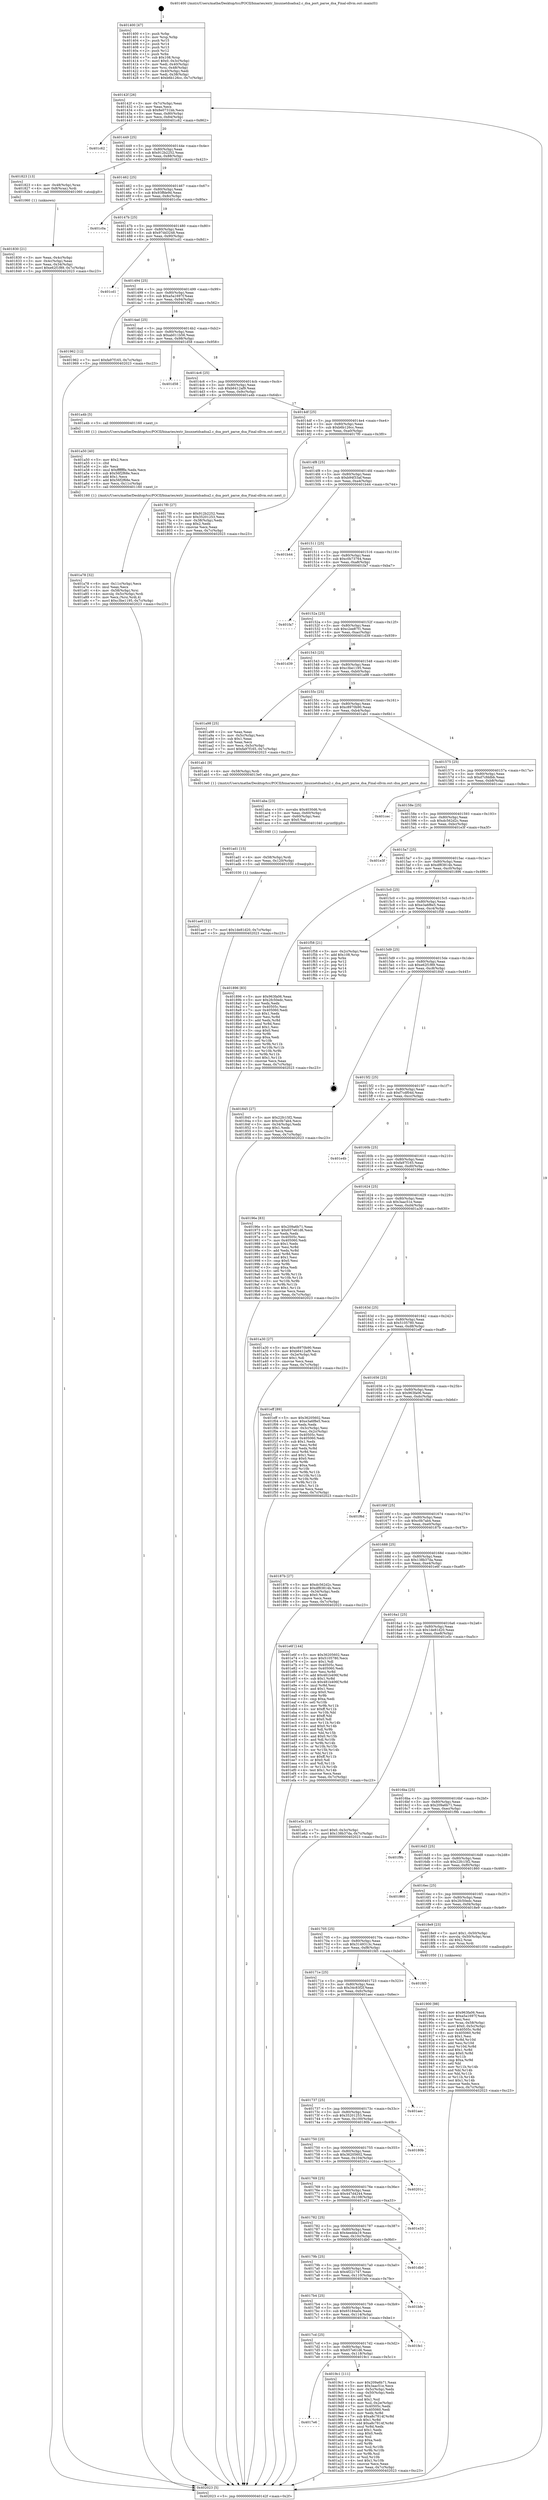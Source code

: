 digraph "0x401400" {
  label = "0x401400 (/mnt/c/Users/mathe/Desktop/tcc/POCII/binaries/extr_linuxnetdsadsa2.c_dsa_port_parse_dsa_Final-ollvm.out::main(0))"
  labelloc = "t"
  node[shape=record]

  Entry [label="",width=0.3,height=0.3,shape=circle,fillcolor=black,style=filled]
  "0x40142f" [label="{
     0x40142f [26]\l
     | [instrs]\l
     &nbsp;&nbsp;0x40142f \<+3\>: mov -0x7c(%rbp),%eax\l
     &nbsp;&nbsp;0x401432 \<+2\>: mov %eax,%ecx\l
     &nbsp;&nbsp;0x401434 \<+6\>: sub $0x8e0731bb,%ecx\l
     &nbsp;&nbsp;0x40143a \<+3\>: mov %eax,-0x80(%rbp)\l
     &nbsp;&nbsp;0x40143d \<+6\>: mov %ecx,-0x84(%rbp)\l
     &nbsp;&nbsp;0x401443 \<+6\>: je 0000000000401c62 \<main+0x862\>\l
  }"]
  "0x401c62" [label="{
     0x401c62\l
  }", style=dashed]
  "0x401449" [label="{
     0x401449 [25]\l
     | [instrs]\l
     &nbsp;&nbsp;0x401449 \<+5\>: jmp 000000000040144e \<main+0x4e\>\l
     &nbsp;&nbsp;0x40144e \<+3\>: mov -0x80(%rbp),%eax\l
     &nbsp;&nbsp;0x401451 \<+5\>: sub $0x912b2252,%eax\l
     &nbsp;&nbsp;0x401456 \<+6\>: mov %eax,-0x88(%rbp)\l
     &nbsp;&nbsp;0x40145c \<+6\>: je 0000000000401823 \<main+0x423\>\l
  }"]
  Exit [label="",width=0.3,height=0.3,shape=circle,fillcolor=black,style=filled,peripheries=2]
  "0x401823" [label="{
     0x401823 [13]\l
     | [instrs]\l
     &nbsp;&nbsp;0x401823 \<+4\>: mov -0x48(%rbp),%rax\l
     &nbsp;&nbsp;0x401827 \<+4\>: mov 0x8(%rax),%rdi\l
     &nbsp;&nbsp;0x40182b \<+5\>: call 0000000000401060 \<atoi@plt\>\l
     | [calls]\l
     &nbsp;&nbsp;0x401060 \{1\} (unknown)\l
  }"]
  "0x401462" [label="{
     0x401462 [25]\l
     | [instrs]\l
     &nbsp;&nbsp;0x401462 \<+5\>: jmp 0000000000401467 \<main+0x67\>\l
     &nbsp;&nbsp;0x401467 \<+3\>: mov -0x80(%rbp),%eax\l
     &nbsp;&nbsp;0x40146a \<+5\>: sub $0x93ffde9d,%eax\l
     &nbsp;&nbsp;0x40146f \<+6\>: mov %eax,-0x8c(%rbp)\l
     &nbsp;&nbsp;0x401475 \<+6\>: je 0000000000401c0a \<main+0x80a\>\l
  }"]
  "0x401ae0" [label="{
     0x401ae0 [12]\l
     | [instrs]\l
     &nbsp;&nbsp;0x401ae0 \<+7\>: movl $0x1de81d20,-0x7c(%rbp)\l
     &nbsp;&nbsp;0x401ae7 \<+5\>: jmp 0000000000402023 \<main+0xc23\>\l
  }"]
  "0x401c0a" [label="{
     0x401c0a\l
  }", style=dashed]
  "0x40147b" [label="{
     0x40147b [25]\l
     | [instrs]\l
     &nbsp;&nbsp;0x40147b \<+5\>: jmp 0000000000401480 \<main+0x80\>\l
     &nbsp;&nbsp;0x401480 \<+3\>: mov -0x80(%rbp),%eax\l
     &nbsp;&nbsp;0x401483 \<+5\>: sub $0x97dd3248,%eax\l
     &nbsp;&nbsp;0x401488 \<+6\>: mov %eax,-0x90(%rbp)\l
     &nbsp;&nbsp;0x40148e \<+6\>: je 0000000000401cd1 \<main+0x8d1\>\l
  }"]
  "0x401ad1" [label="{
     0x401ad1 [15]\l
     | [instrs]\l
     &nbsp;&nbsp;0x401ad1 \<+4\>: mov -0x58(%rbp),%rdi\l
     &nbsp;&nbsp;0x401ad5 \<+6\>: mov %eax,-0x120(%rbp)\l
     &nbsp;&nbsp;0x401adb \<+5\>: call 0000000000401030 \<free@plt\>\l
     | [calls]\l
     &nbsp;&nbsp;0x401030 \{1\} (unknown)\l
  }"]
  "0x401cd1" [label="{
     0x401cd1\l
  }", style=dashed]
  "0x401494" [label="{
     0x401494 [25]\l
     | [instrs]\l
     &nbsp;&nbsp;0x401494 \<+5\>: jmp 0000000000401499 \<main+0x99\>\l
     &nbsp;&nbsp;0x401499 \<+3\>: mov -0x80(%rbp),%eax\l
     &nbsp;&nbsp;0x40149c \<+5\>: sub $0xa5a1697f,%eax\l
     &nbsp;&nbsp;0x4014a1 \<+6\>: mov %eax,-0x94(%rbp)\l
     &nbsp;&nbsp;0x4014a7 \<+6\>: je 0000000000401962 \<main+0x562\>\l
  }"]
  "0x401aba" [label="{
     0x401aba [23]\l
     | [instrs]\l
     &nbsp;&nbsp;0x401aba \<+10\>: movabs $0x4030d6,%rdi\l
     &nbsp;&nbsp;0x401ac4 \<+3\>: mov %eax,-0x60(%rbp)\l
     &nbsp;&nbsp;0x401ac7 \<+3\>: mov -0x60(%rbp),%esi\l
     &nbsp;&nbsp;0x401aca \<+2\>: mov $0x0,%al\l
     &nbsp;&nbsp;0x401acc \<+5\>: call 0000000000401040 \<printf@plt\>\l
     | [calls]\l
     &nbsp;&nbsp;0x401040 \{1\} (unknown)\l
  }"]
  "0x401962" [label="{
     0x401962 [12]\l
     | [instrs]\l
     &nbsp;&nbsp;0x401962 \<+7\>: movl $0xfa97f165,-0x7c(%rbp)\l
     &nbsp;&nbsp;0x401969 \<+5\>: jmp 0000000000402023 \<main+0xc23\>\l
  }"]
  "0x4014ad" [label="{
     0x4014ad [25]\l
     | [instrs]\l
     &nbsp;&nbsp;0x4014ad \<+5\>: jmp 00000000004014b2 \<main+0xb2\>\l
     &nbsp;&nbsp;0x4014b2 \<+3\>: mov -0x80(%rbp),%eax\l
     &nbsp;&nbsp;0x4014b5 \<+5\>: sub $0xab011b56,%eax\l
     &nbsp;&nbsp;0x4014ba \<+6\>: mov %eax,-0x98(%rbp)\l
     &nbsp;&nbsp;0x4014c0 \<+6\>: je 0000000000401d58 \<main+0x958\>\l
  }"]
  "0x401a78" [label="{
     0x401a78 [32]\l
     | [instrs]\l
     &nbsp;&nbsp;0x401a78 \<+6\>: mov -0x11c(%rbp),%ecx\l
     &nbsp;&nbsp;0x401a7e \<+3\>: imul %eax,%ecx\l
     &nbsp;&nbsp;0x401a81 \<+4\>: mov -0x58(%rbp),%rsi\l
     &nbsp;&nbsp;0x401a85 \<+4\>: movslq -0x5c(%rbp),%rdi\l
     &nbsp;&nbsp;0x401a89 \<+3\>: mov %ecx,(%rsi,%rdi,4)\l
     &nbsp;&nbsp;0x401a8c \<+7\>: movl $0xc3be1195,-0x7c(%rbp)\l
     &nbsp;&nbsp;0x401a93 \<+5\>: jmp 0000000000402023 \<main+0xc23\>\l
  }"]
  "0x401d58" [label="{
     0x401d58\l
  }", style=dashed]
  "0x4014c6" [label="{
     0x4014c6 [25]\l
     | [instrs]\l
     &nbsp;&nbsp;0x4014c6 \<+5\>: jmp 00000000004014cb \<main+0xcb\>\l
     &nbsp;&nbsp;0x4014cb \<+3\>: mov -0x80(%rbp),%eax\l
     &nbsp;&nbsp;0x4014ce \<+5\>: sub $0xb6412af9,%eax\l
     &nbsp;&nbsp;0x4014d3 \<+6\>: mov %eax,-0x9c(%rbp)\l
     &nbsp;&nbsp;0x4014d9 \<+6\>: je 0000000000401a4b \<main+0x64b\>\l
  }"]
  "0x401a50" [label="{
     0x401a50 [40]\l
     | [instrs]\l
     &nbsp;&nbsp;0x401a50 \<+5\>: mov $0x2,%ecx\l
     &nbsp;&nbsp;0x401a55 \<+1\>: cltd\l
     &nbsp;&nbsp;0x401a56 \<+2\>: idiv %ecx\l
     &nbsp;&nbsp;0x401a58 \<+6\>: imul $0xfffffffe,%edx,%ecx\l
     &nbsp;&nbsp;0x401a5e \<+6\>: sub $0x56f2f68e,%ecx\l
     &nbsp;&nbsp;0x401a64 \<+3\>: add $0x1,%ecx\l
     &nbsp;&nbsp;0x401a67 \<+6\>: add $0x56f2f68e,%ecx\l
     &nbsp;&nbsp;0x401a6d \<+6\>: mov %ecx,-0x11c(%rbp)\l
     &nbsp;&nbsp;0x401a73 \<+5\>: call 0000000000401160 \<next_i\>\l
     | [calls]\l
     &nbsp;&nbsp;0x401160 \{1\} (/mnt/c/Users/mathe/Desktop/tcc/POCII/binaries/extr_linuxnetdsadsa2.c_dsa_port_parse_dsa_Final-ollvm.out::next_i)\l
  }"]
  "0x401a4b" [label="{
     0x401a4b [5]\l
     | [instrs]\l
     &nbsp;&nbsp;0x401a4b \<+5\>: call 0000000000401160 \<next_i\>\l
     | [calls]\l
     &nbsp;&nbsp;0x401160 \{1\} (/mnt/c/Users/mathe/Desktop/tcc/POCII/binaries/extr_linuxnetdsadsa2.c_dsa_port_parse_dsa_Final-ollvm.out::next_i)\l
  }"]
  "0x4014df" [label="{
     0x4014df [25]\l
     | [instrs]\l
     &nbsp;&nbsp;0x4014df \<+5\>: jmp 00000000004014e4 \<main+0xe4\>\l
     &nbsp;&nbsp;0x4014e4 \<+3\>: mov -0x80(%rbp),%eax\l
     &nbsp;&nbsp;0x4014e7 \<+5\>: sub $0xb6b126cc,%eax\l
     &nbsp;&nbsp;0x4014ec \<+6\>: mov %eax,-0xa0(%rbp)\l
     &nbsp;&nbsp;0x4014f2 \<+6\>: je 00000000004017f0 \<main+0x3f0\>\l
  }"]
  "0x4017e6" [label="{
     0x4017e6\l
  }", style=dashed]
  "0x4017f0" [label="{
     0x4017f0 [27]\l
     | [instrs]\l
     &nbsp;&nbsp;0x4017f0 \<+5\>: mov $0x912b2252,%eax\l
     &nbsp;&nbsp;0x4017f5 \<+5\>: mov $0x35201253,%ecx\l
     &nbsp;&nbsp;0x4017fa \<+3\>: mov -0x38(%rbp),%edx\l
     &nbsp;&nbsp;0x4017fd \<+3\>: cmp $0x2,%edx\l
     &nbsp;&nbsp;0x401800 \<+3\>: cmovne %ecx,%eax\l
     &nbsp;&nbsp;0x401803 \<+3\>: mov %eax,-0x7c(%rbp)\l
     &nbsp;&nbsp;0x401806 \<+5\>: jmp 0000000000402023 \<main+0xc23\>\l
  }"]
  "0x4014f8" [label="{
     0x4014f8 [25]\l
     | [instrs]\l
     &nbsp;&nbsp;0x4014f8 \<+5\>: jmp 00000000004014fd \<main+0xfd\>\l
     &nbsp;&nbsp;0x4014fd \<+3\>: mov -0x80(%rbp),%eax\l
     &nbsp;&nbsp;0x401500 \<+5\>: sub $0xb94f33af,%eax\l
     &nbsp;&nbsp;0x401505 \<+6\>: mov %eax,-0xa4(%rbp)\l
     &nbsp;&nbsp;0x40150b \<+6\>: je 0000000000401b44 \<main+0x744\>\l
  }"]
  "0x402023" [label="{
     0x402023 [5]\l
     | [instrs]\l
     &nbsp;&nbsp;0x402023 \<+5\>: jmp 000000000040142f \<main+0x2f\>\l
  }"]
  "0x401400" [label="{
     0x401400 [47]\l
     | [instrs]\l
     &nbsp;&nbsp;0x401400 \<+1\>: push %rbp\l
     &nbsp;&nbsp;0x401401 \<+3\>: mov %rsp,%rbp\l
     &nbsp;&nbsp;0x401404 \<+2\>: push %r15\l
     &nbsp;&nbsp;0x401406 \<+2\>: push %r14\l
     &nbsp;&nbsp;0x401408 \<+2\>: push %r13\l
     &nbsp;&nbsp;0x40140a \<+2\>: push %r12\l
     &nbsp;&nbsp;0x40140c \<+1\>: push %rbx\l
     &nbsp;&nbsp;0x40140d \<+7\>: sub $0x108,%rsp\l
     &nbsp;&nbsp;0x401414 \<+7\>: movl $0x0,-0x3c(%rbp)\l
     &nbsp;&nbsp;0x40141b \<+3\>: mov %edi,-0x40(%rbp)\l
     &nbsp;&nbsp;0x40141e \<+4\>: mov %rsi,-0x48(%rbp)\l
     &nbsp;&nbsp;0x401422 \<+3\>: mov -0x40(%rbp),%edi\l
     &nbsp;&nbsp;0x401425 \<+3\>: mov %edi,-0x38(%rbp)\l
     &nbsp;&nbsp;0x401428 \<+7\>: movl $0xb6b126cc,-0x7c(%rbp)\l
  }"]
  "0x401830" [label="{
     0x401830 [21]\l
     | [instrs]\l
     &nbsp;&nbsp;0x401830 \<+3\>: mov %eax,-0x4c(%rbp)\l
     &nbsp;&nbsp;0x401833 \<+3\>: mov -0x4c(%rbp),%eax\l
     &nbsp;&nbsp;0x401836 \<+3\>: mov %eax,-0x34(%rbp)\l
     &nbsp;&nbsp;0x401839 \<+7\>: movl $0xe62f1f89,-0x7c(%rbp)\l
     &nbsp;&nbsp;0x401840 \<+5\>: jmp 0000000000402023 \<main+0xc23\>\l
  }"]
  "0x4019c1" [label="{
     0x4019c1 [111]\l
     | [instrs]\l
     &nbsp;&nbsp;0x4019c1 \<+5\>: mov $0x209a6b71,%eax\l
     &nbsp;&nbsp;0x4019c6 \<+5\>: mov $0x3aac51e,%ecx\l
     &nbsp;&nbsp;0x4019cb \<+3\>: mov -0x5c(%rbp),%edx\l
     &nbsp;&nbsp;0x4019ce \<+3\>: cmp -0x50(%rbp),%edx\l
     &nbsp;&nbsp;0x4019d1 \<+4\>: setl %sil\l
     &nbsp;&nbsp;0x4019d5 \<+4\>: and $0x1,%sil\l
     &nbsp;&nbsp;0x4019d9 \<+4\>: mov %sil,-0x2e(%rbp)\l
     &nbsp;&nbsp;0x4019dd \<+7\>: mov 0x40505c,%edx\l
     &nbsp;&nbsp;0x4019e4 \<+7\>: mov 0x405060,%edi\l
     &nbsp;&nbsp;0x4019eb \<+3\>: mov %edx,%r8d\l
     &nbsp;&nbsp;0x4019ee \<+7\>: sub $0xa8c7814f,%r8d\l
     &nbsp;&nbsp;0x4019f5 \<+4\>: sub $0x1,%r8d\l
     &nbsp;&nbsp;0x4019f9 \<+7\>: add $0xa8c7814f,%r8d\l
     &nbsp;&nbsp;0x401a00 \<+4\>: imul %r8d,%edx\l
     &nbsp;&nbsp;0x401a04 \<+3\>: and $0x1,%edx\l
     &nbsp;&nbsp;0x401a07 \<+3\>: cmp $0x0,%edx\l
     &nbsp;&nbsp;0x401a0a \<+4\>: sete %sil\l
     &nbsp;&nbsp;0x401a0e \<+3\>: cmp $0xa,%edi\l
     &nbsp;&nbsp;0x401a11 \<+4\>: setl %r9b\l
     &nbsp;&nbsp;0x401a15 \<+3\>: mov %sil,%r10b\l
     &nbsp;&nbsp;0x401a18 \<+3\>: and %r9b,%r10b\l
     &nbsp;&nbsp;0x401a1b \<+3\>: xor %r9b,%sil\l
     &nbsp;&nbsp;0x401a1e \<+3\>: or %sil,%r10b\l
     &nbsp;&nbsp;0x401a21 \<+4\>: test $0x1,%r10b\l
     &nbsp;&nbsp;0x401a25 \<+3\>: cmovne %ecx,%eax\l
     &nbsp;&nbsp;0x401a28 \<+3\>: mov %eax,-0x7c(%rbp)\l
     &nbsp;&nbsp;0x401a2b \<+5\>: jmp 0000000000402023 \<main+0xc23\>\l
  }"]
  "0x401b44" [label="{
     0x401b44\l
  }", style=dashed]
  "0x401511" [label="{
     0x401511 [25]\l
     | [instrs]\l
     &nbsp;&nbsp;0x401511 \<+5\>: jmp 0000000000401516 \<main+0x116\>\l
     &nbsp;&nbsp;0x401516 \<+3\>: mov -0x80(%rbp),%eax\l
     &nbsp;&nbsp;0x401519 \<+5\>: sub $0xc0b73764,%eax\l
     &nbsp;&nbsp;0x40151e \<+6\>: mov %eax,-0xa8(%rbp)\l
     &nbsp;&nbsp;0x401524 \<+6\>: je 0000000000401fa7 \<main+0xba7\>\l
  }"]
  "0x4017cd" [label="{
     0x4017cd [25]\l
     | [instrs]\l
     &nbsp;&nbsp;0x4017cd \<+5\>: jmp 00000000004017d2 \<main+0x3d2\>\l
     &nbsp;&nbsp;0x4017d2 \<+3\>: mov -0x80(%rbp),%eax\l
     &nbsp;&nbsp;0x4017d5 \<+5\>: sub $0x657e61d6,%eax\l
     &nbsp;&nbsp;0x4017da \<+6\>: mov %eax,-0x118(%rbp)\l
     &nbsp;&nbsp;0x4017e0 \<+6\>: je 00000000004019c1 \<main+0x5c1\>\l
  }"]
  "0x401fa7" [label="{
     0x401fa7\l
  }", style=dashed]
  "0x40152a" [label="{
     0x40152a [25]\l
     | [instrs]\l
     &nbsp;&nbsp;0x40152a \<+5\>: jmp 000000000040152f \<main+0x12f\>\l
     &nbsp;&nbsp;0x40152f \<+3\>: mov -0x80(%rbp),%eax\l
     &nbsp;&nbsp;0x401532 \<+5\>: sub $0xc2ee87f1,%eax\l
     &nbsp;&nbsp;0x401537 \<+6\>: mov %eax,-0xac(%rbp)\l
     &nbsp;&nbsp;0x40153d \<+6\>: je 0000000000401d39 \<main+0x939\>\l
  }"]
  "0x401fe1" [label="{
     0x401fe1\l
  }", style=dashed]
  "0x401d39" [label="{
     0x401d39\l
  }", style=dashed]
  "0x401543" [label="{
     0x401543 [25]\l
     | [instrs]\l
     &nbsp;&nbsp;0x401543 \<+5\>: jmp 0000000000401548 \<main+0x148\>\l
     &nbsp;&nbsp;0x401548 \<+3\>: mov -0x80(%rbp),%eax\l
     &nbsp;&nbsp;0x40154b \<+5\>: sub $0xc3be1195,%eax\l
     &nbsp;&nbsp;0x401550 \<+6\>: mov %eax,-0xb0(%rbp)\l
     &nbsp;&nbsp;0x401556 \<+6\>: je 0000000000401a98 \<main+0x698\>\l
  }"]
  "0x4017b4" [label="{
     0x4017b4 [25]\l
     | [instrs]\l
     &nbsp;&nbsp;0x4017b4 \<+5\>: jmp 00000000004017b9 \<main+0x3b9\>\l
     &nbsp;&nbsp;0x4017b9 \<+3\>: mov -0x80(%rbp),%eax\l
     &nbsp;&nbsp;0x4017bc \<+5\>: sub $0x65184a0e,%eax\l
     &nbsp;&nbsp;0x4017c1 \<+6\>: mov %eax,-0x114(%rbp)\l
     &nbsp;&nbsp;0x4017c7 \<+6\>: je 0000000000401fe1 \<main+0xbe1\>\l
  }"]
  "0x401a98" [label="{
     0x401a98 [25]\l
     | [instrs]\l
     &nbsp;&nbsp;0x401a98 \<+2\>: xor %eax,%eax\l
     &nbsp;&nbsp;0x401a9a \<+3\>: mov -0x5c(%rbp),%ecx\l
     &nbsp;&nbsp;0x401a9d \<+3\>: sub $0x1,%eax\l
     &nbsp;&nbsp;0x401aa0 \<+2\>: sub %eax,%ecx\l
     &nbsp;&nbsp;0x401aa2 \<+3\>: mov %ecx,-0x5c(%rbp)\l
     &nbsp;&nbsp;0x401aa5 \<+7\>: movl $0xfa97f165,-0x7c(%rbp)\l
     &nbsp;&nbsp;0x401aac \<+5\>: jmp 0000000000402023 \<main+0xc23\>\l
  }"]
  "0x40155c" [label="{
     0x40155c [25]\l
     | [instrs]\l
     &nbsp;&nbsp;0x40155c \<+5\>: jmp 0000000000401561 \<main+0x161\>\l
     &nbsp;&nbsp;0x401561 \<+3\>: mov -0x80(%rbp),%eax\l
     &nbsp;&nbsp;0x401564 \<+5\>: sub $0xc8970b90,%eax\l
     &nbsp;&nbsp;0x401569 \<+6\>: mov %eax,-0xb4(%rbp)\l
     &nbsp;&nbsp;0x40156f \<+6\>: je 0000000000401ab1 \<main+0x6b1\>\l
  }"]
  "0x401bfe" [label="{
     0x401bfe\l
  }", style=dashed]
  "0x401ab1" [label="{
     0x401ab1 [9]\l
     | [instrs]\l
     &nbsp;&nbsp;0x401ab1 \<+4\>: mov -0x58(%rbp),%rdi\l
     &nbsp;&nbsp;0x401ab5 \<+5\>: call 00000000004013e0 \<dsa_port_parse_dsa\>\l
     | [calls]\l
     &nbsp;&nbsp;0x4013e0 \{1\} (/mnt/c/Users/mathe/Desktop/tcc/POCII/binaries/extr_linuxnetdsadsa2.c_dsa_port_parse_dsa_Final-ollvm.out::dsa_port_parse_dsa)\l
  }"]
  "0x401575" [label="{
     0x401575 [25]\l
     | [instrs]\l
     &nbsp;&nbsp;0x401575 \<+5\>: jmp 000000000040157a \<main+0x17a\>\l
     &nbsp;&nbsp;0x40157a \<+3\>: mov -0x80(%rbp),%eax\l
     &nbsp;&nbsp;0x40157d \<+5\>: sub $0xd7cfddbb,%eax\l
     &nbsp;&nbsp;0x401582 \<+6\>: mov %eax,-0xb8(%rbp)\l
     &nbsp;&nbsp;0x401588 \<+6\>: je 0000000000401cec \<main+0x8ec\>\l
  }"]
  "0x40179b" [label="{
     0x40179b [25]\l
     | [instrs]\l
     &nbsp;&nbsp;0x40179b \<+5\>: jmp 00000000004017a0 \<main+0x3a0\>\l
     &nbsp;&nbsp;0x4017a0 \<+3\>: mov -0x80(%rbp),%eax\l
     &nbsp;&nbsp;0x4017a3 \<+5\>: sub $0x4f221747,%eax\l
     &nbsp;&nbsp;0x4017a8 \<+6\>: mov %eax,-0x110(%rbp)\l
     &nbsp;&nbsp;0x4017ae \<+6\>: je 0000000000401bfe \<main+0x7fe\>\l
  }"]
  "0x401cec" [label="{
     0x401cec\l
  }", style=dashed]
  "0x40158e" [label="{
     0x40158e [25]\l
     | [instrs]\l
     &nbsp;&nbsp;0x40158e \<+5\>: jmp 0000000000401593 \<main+0x193\>\l
     &nbsp;&nbsp;0x401593 \<+3\>: mov -0x80(%rbp),%eax\l
     &nbsp;&nbsp;0x401596 \<+5\>: sub $0xdc562d2c,%eax\l
     &nbsp;&nbsp;0x40159b \<+6\>: mov %eax,-0xbc(%rbp)\l
     &nbsp;&nbsp;0x4015a1 \<+6\>: je 0000000000401e3f \<main+0xa3f\>\l
  }"]
  "0x401db0" [label="{
     0x401db0\l
  }", style=dashed]
  "0x401e3f" [label="{
     0x401e3f\l
  }", style=dashed]
  "0x4015a7" [label="{
     0x4015a7 [25]\l
     | [instrs]\l
     &nbsp;&nbsp;0x4015a7 \<+5\>: jmp 00000000004015ac \<main+0x1ac\>\l
     &nbsp;&nbsp;0x4015ac \<+3\>: mov -0x80(%rbp),%eax\l
     &nbsp;&nbsp;0x4015af \<+5\>: sub $0xdf83814b,%eax\l
     &nbsp;&nbsp;0x4015b4 \<+6\>: mov %eax,-0xc0(%rbp)\l
     &nbsp;&nbsp;0x4015ba \<+6\>: je 0000000000401896 \<main+0x496\>\l
  }"]
  "0x401782" [label="{
     0x401782 [25]\l
     | [instrs]\l
     &nbsp;&nbsp;0x401782 \<+5\>: jmp 0000000000401787 \<main+0x387\>\l
     &nbsp;&nbsp;0x401787 \<+3\>: mov -0x80(%rbp),%eax\l
     &nbsp;&nbsp;0x40178a \<+5\>: sub $0x4eedda19,%eax\l
     &nbsp;&nbsp;0x40178f \<+6\>: mov %eax,-0x10c(%rbp)\l
     &nbsp;&nbsp;0x401795 \<+6\>: je 0000000000401db0 \<main+0x9b0\>\l
  }"]
  "0x401896" [label="{
     0x401896 [83]\l
     | [instrs]\l
     &nbsp;&nbsp;0x401896 \<+5\>: mov $0x963fa06,%eax\l
     &nbsp;&nbsp;0x40189b \<+5\>: mov $0x2fc50edc,%ecx\l
     &nbsp;&nbsp;0x4018a0 \<+2\>: xor %edx,%edx\l
     &nbsp;&nbsp;0x4018a2 \<+7\>: mov 0x40505c,%esi\l
     &nbsp;&nbsp;0x4018a9 \<+7\>: mov 0x405060,%edi\l
     &nbsp;&nbsp;0x4018b0 \<+3\>: sub $0x1,%edx\l
     &nbsp;&nbsp;0x4018b3 \<+3\>: mov %esi,%r8d\l
     &nbsp;&nbsp;0x4018b6 \<+3\>: add %edx,%r8d\l
     &nbsp;&nbsp;0x4018b9 \<+4\>: imul %r8d,%esi\l
     &nbsp;&nbsp;0x4018bd \<+3\>: and $0x1,%esi\l
     &nbsp;&nbsp;0x4018c0 \<+3\>: cmp $0x0,%esi\l
     &nbsp;&nbsp;0x4018c3 \<+4\>: sete %r9b\l
     &nbsp;&nbsp;0x4018c7 \<+3\>: cmp $0xa,%edi\l
     &nbsp;&nbsp;0x4018ca \<+4\>: setl %r10b\l
     &nbsp;&nbsp;0x4018ce \<+3\>: mov %r9b,%r11b\l
     &nbsp;&nbsp;0x4018d1 \<+3\>: and %r10b,%r11b\l
     &nbsp;&nbsp;0x4018d4 \<+3\>: xor %r10b,%r9b\l
     &nbsp;&nbsp;0x4018d7 \<+3\>: or %r9b,%r11b\l
     &nbsp;&nbsp;0x4018da \<+4\>: test $0x1,%r11b\l
     &nbsp;&nbsp;0x4018de \<+3\>: cmovne %ecx,%eax\l
     &nbsp;&nbsp;0x4018e1 \<+3\>: mov %eax,-0x7c(%rbp)\l
     &nbsp;&nbsp;0x4018e4 \<+5\>: jmp 0000000000402023 \<main+0xc23\>\l
  }"]
  "0x4015c0" [label="{
     0x4015c0 [25]\l
     | [instrs]\l
     &nbsp;&nbsp;0x4015c0 \<+5\>: jmp 00000000004015c5 \<main+0x1c5\>\l
     &nbsp;&nbsp;0x4015c5 \<+3\>: mov -0x80(%rbp),%eax\l
     &nbsp;&nbsp;0x4015c8 \<+5\>: sub $0xe3a6f8e5,%eax\l
     &nbsp;&nbsp;0x4015cd \<+6\>: mov %eax,-0xc4(%rbp)\l
     &nbsp;&nbsp;0x4015d3 \<+6\>: je 0000000000401f58 \<main+0xb58\>\l
  }"]
  "0x401e33" [label="{
     0x401e33\l
  }", style=dashed]
  "0x401f58" [label="{
     0x401f58 [21]\l
     | [instrs]\l
     &nbsp;&nbsp;0x401f58 \<+3\>: mov -0x2c(%rbp),%eax\l
     &nbsp;&nbsp;0x401f5b \<+7\>: add $0x108,%rsp\l
     &nbsp;&nbsp;0x401f62 \<+1\>: pop %rbx\l
     &nbsp;&nbsp;0x401f63 \<+2\>: pop %r12\l
     &nbsp;&nbsp;0x401f65 \<+2\>: pop %r13\l
     &nbsp;&nbsp;0x401f67 \<+2\>: pop %r14\l
     &nbsp;&nbsp;0x401f69 \<+2\>: pop %r15\l
     &nbsp;&nbsp;0x401f6b \<+1\>: pop %rbp\l
     &nbsp;&nbsp;0x401f6c \<+1\>: ret\l
  }"]
  "0x4015d9" [label="{
     0x4015d9 [25]\l
     | [instrs]\l
     &nbsp;&nbsp;0x4015d9 \<+5\>: jmp 00000000004015de \<main+0x1de\>\l
     &nbsp;&nbsp;0x4015de \<+3\>: mov -0x80(%rbp),%eax\l
     &nbsp;&nbsp;0x4015e1 \<+5\>: sub $0xe62f1f89,%eax\l
     &nbsp;&nbsp;0x4015e6 \<+6\>: mov %eax,-0xc8(%rbp)\l
     &nbsp;&nbsp;0x4015ec \<+6\>: je 0000000000401845 \<main+0x445\>\l
  }"]
  "0x401769" [label="{
     0x401769 [25]\l
     | [instrs]\l
     &nbsp;&nbsp;0x401769 \<+5\>: jmp 000000000040176e \<main+0x36e\>\l
     &nbsp;&nbsp;0x40176e \<+3\>: mov -0x80(%rbp),%eax\l
     &nbsp;&nbsp;0x401771 \<+5\>: sub $0x447d4244,%eax\l
     &nbsp;&nbsp;0x401776 \<+6\>: mov %eax,-0x108(%rbp)\l
     &nbsp;&nbsp;0x40177c \<+6\>: je 0000000000401e33 \<main+0xa33\>\l
  }"]
  "0x401845" [label="{
     0x401845 [27]\l
     | [instrs]\l
     &nbsp;&nbsp;0x401845 \<+5\>: mov $0x22fc15f2,%eax\l
     &nbsp;&nbsp;0x40184a \<+5\>: mov $0xc0b7ab4,%ecx\l
     &nbsp;&nbsp;0x40184f \<+3\>: mov -0x34(%rbp),%edx\l
     &nbsp;&nbsp;0x401852 \<+3\>: cmp $0x1,%edx\l
     &nbsp;&nbsp;0x401855 \<+3\>: cmovl %ecx,%eax\l
     &nbsp;&nbsp;0x401858 \<+3\>: mov %eax,-0x7c(%rbp)\l
     &nbsp;&nbsp;0x40185b \<+5\>: jmp 0000000000402023 \<main+0xc23\>\l
  }"]
  "0x4015f2" [label="{
     0x4015f2 [25]\l
     | [instrs]\l
     &nbsp;&nbsp;0x4015f2 \<+5\>: jmp 00000000004015f7 \<main+0x1f7\>\l
     &nbsp;&nbsp;0x4015f7 \<+3\>: mov -0x80(%rbp),%eax\l
     &nbsp;&nbsp;0x4015fa \<+5\>: sub $0xf7cdf04d,%eax\l
     &nbsp;&nbsp;0x4015ff \<+6\>: mov %eax,-0xcc(%rbp)\l
     &nbsp;&nbsp;0x401605 \<+6\>: je 0000000000401e4b \<main+0xa4b\>\l
  }"]
  "0x40201c" [label="{
     0x40201c\l
  }", style=dashed]
  "0x401e4b" [label="{
     0x401e4b\l
  }", style=dashed]
  "0x40160b" [label="{
     0x40160b [25]\l
     | [instrs]\l
     &nbsp;&nbsp;0x40160b \<+5\>: jmp 0000000000401610 \<main+0x210\>\l
     &nbsp;&nbsp;0x401610 \<+3\>: mov -0x80(%rbp),%eax\l
     &nbsp;&nbsp;0x401613 \<+5\>: sub $0xfa97f165,%eax\l
     &nbsp;&nbsp;0x401618 \<+6\>: mov %eax,-0xd0(%rbp)\l
     &nbsp;&nbsp;0x40161e \<+6\>: je 000000000040196e \<main+0x56e\>\l
  }"]
  "0x401750" [label="{
     0x401750 [25]\l
     | [instrs]\l
     &nbsp;&nbsp;0x401750 \<+5\>: jmp 0000000000401755 \<main+0x355\>\l
     &nbsp;&nbsp;0x401755 \<+3\>: mov -0x80(%rbp),%eax\l
     &nbsp;&nbsp;0x401758 \<+5\>: sub $0x36205602,%eax\l
     &nbsp;&nbsp;0x40175d \<+6\>: mov %eax,-0x104(%rbp)\l
     &nbsp;&nbsp;0x401763 \<+6\>: je 000000000040201c \<main+0xc1c\>\l
  }"]
  "0x40196e" [label="{
     0x40196e [83]\l
     | [instrs]\l
     &nbsp;&nbsp;0x40196e \<+5\>: mov $0x209a6b71,%eax\l
     &nbsp;&nbsp;0x401973 \<+5\>: mov $0x657e61d6,%ecx\l
     &nbsp;&nbsp;0x401978 \<+2\>: xor %edx,%edx\l
     &nbsp;&nbsp;0x40197a \<+7\>: mov 0x40505c,%esi\l
     &nbsp;&nbsp;0x401981 \<+7\>: mov 0x405060,%edi\l
     &nbsp;&nbsp;0x401988 \<+3\>: sub $0x1,%edx\l
     &nbsp;&nbsp;0x40198b \<+3\>: mov %esi,%r8d\l
     &nbsp;&nbsp;0x40198e \<+3\>: add %edx,%r8d\l
     &nbsp;&nbsp;0x401991 \<+4\>: imul %r8d,%esi\l
     &nbsp;&nbsp;0x401995 \<+3\>: and $0x1,%esi\l
     &nbsp;&nbsp;0x401998 \<+3\>: cmp $0x0,%esi\l
     &nbsp;&nbsp;0x40199b \<+4\>: sete %r9b\l
     &nbsp;&nbsp;0x40199f \<+3\>: cmp $0xa,%edi\l
     &nbsp;&nbsp;0x4019a2 \<+4\>: setl %r10b\l
     &nbsp;&nbsp;0x4019a6 \<+3\>: mov %r9b,%r11b\l
     &nbsp;&nbsp;0x4019a9 \<+3\>: and %r10b,%r11b\l
     &nbsp;&nbsp;0x4019ac \<+3\>: xor %r10b,%r9b\l
     &nbsp;&nbsp;0x4019af \<+3\>: or %r9b,%r11b\l
     &nbsp;&nbsp;0x4019b2 \<+4\>: test $0x1,%r11b\l
     &nbsp;&nbsp;0x4019b6 \<+3\>: cmovne %ecx,%eax\l
     &nbsp;&nbsp;0x4019b9 \<+3\>: mov %eax,-0x7c(%rbp)\l
     &nbsp;&nbsp;0x4019bc \<+5\>: jmp 0000000000402023 \<main+0xc23\>\l
  }"]
  "0x401624" [label="{
     0x401624 [25]\l
     | [instrs]\l
     &nbsp;&nbsp;0x401624 \<+5\>: jmp 0000000000401629 \<main+0x229\>\l
     &nbsp;&nbsp;0x401629 \<+3\>: mov -0x80(%rbp),%eax\l
     &nbsp;&nbsp;0x40162c \<+5\>: sub $0x3aac51e,%eax\l
     &nbsp;&nbsp;0x401631 \<+6\>: mov %eax,-0xd4(%rbp)\l
     &nbsp;&nbsp;0x401637 \<+6\>: je 0000000000401a30 \<main+0x630\>\l
  }"]
  "0x40180b" [label="{
     0x40180b\l
  }", style=dashed]
  "0x401a30" [label="{
     0x401a30 [27]\l
     | [instrs]\l
     &nbsp;&nbsp;0x401a30 \<+5\>: mov $0xc8970b90,%eax\l
     &nbsp;&nbsp;0x401a35 \<+5\>: mov $0xb6412af9,%ecx\l
     &nbsp;&nbsp;0x401a3a \<+3\>: mov -0x2e(%rbp),%dl\l
     &nbsp;&nbsp;0x401a3d \<+3\>: test $0x1,%dl\l
     &nbsp;&nbsp;0x401a40 \<+3\>: cmovne %ecx,%eax\l
     &nbsp;&nbsp;0x401a43 \<+3\>: mov %eax,-0x7c(%rbp)\l
     &nbsp;&nbsp;0x401a46 \<+5\>: jmp 0000000000402023 \<main+0xc23\>\l
  }"]
  "0x40163d" [label="{
     0x40163d [25]\l
     | [instrs]\l
     &nbsp;&nbsp;0x40163d \<+5\>: jmp 0000000000401642 \<main+0x242\>\l
     &nbsp;&nbsp;0x401642 \<+3\>: mov -0x80(%rbp),%eax\l
     &nbsp;&nbsp;0x401645 \<+5\>: sub $0x5105780,%eax\l
     &nbsp;&nbsp;0x40164a \<+6\>: mov %eax,-0xd8(%rbp)\l
     &nbsp;&nbsp;0x401650 \<+6\>: je 0000000000401eff \<main+0xaff\>\l
  }"]
  "0x401737" [label="{
     0x401737 [25]\l
     | [instrs]\l
     &nbsp;&nbsp;0x401737 \<+5\>: jmp 000000000040173c \<main+0x33c\>\l
     &nbsp;&nbsp;0x40173c \<+3\>: mov -0x80(%rbp),%eax\l
     &nbsp;&nbsp;0x40173f \<+5\>: sub $0x35201253,%eax\l
     &nbsp;&nbsp;0x401744 \<+6\>: mov %eax,-0x100(%rbp)\l
     &nbsp;&nbsp;0x40174a \<+6\>: je 000000000040180b \<main+0x40b\>\l
  }"]
  "0x401eff" [label="{
     0x401eff [89]\l
     | [instrs]\l
     &nbsp;&nbsp;0x401eff \<+5\>: mov $0x36205602,%eax\l
     &nbsp;&nbsp;0x401f04 \<+5\>: mov $0xe3a6f8e5,%ecx\l
     &nbsp;&nbsp;0x401f09 \<+2\>: xor %edx,%edx\l
     &nbsp;&nbsp;0x401f0b \<+3\>: mov -0x3c(%rbp),%esi\l
     &nbsp;&nbsp;0x401f0e \<+3\>: mov %esi,-0x2c(%rbp)\l
     &nbsp;&nbsp;0x401f11 \<+7\>: mov 0x40505c,%esi\l
     &nbsp;&nbsp;0x401f18 \<+7\>: mov 0x405060,%edi\l
     &nbsp;&nbsp;0x401f1f \<+3\>: sub $0x1,%edx\l
     &nbsp;&nbsp;0x401f22 \<+3\>: mov %esi,%r8d\l
     &nbsp;&nbsp;0x401f25 \<+3\>: add %edx,%r8d\l
     &nbsp;&nbsp;0x401f28 \<+4\>: imul %r8d,%esi\l
     &nbsp;&nbsp;0x401f2c \<+3\>: and $0x1,%esi\l
     &nbsp;&nbsp;0x401f2f \<+3\>: cmp $0x0,%esi\l
     &nbsp;&nbsp;0x401f32 \<+4\>: sete %r9b\l
     &nbsp;&nbsp;0x401f36 \<+3\>: cmp $0xa,%edi\l
     &nbsp;&nbsp;0x401f39 \<+4\>: setl %r10b\l
     &nbsp;&nbsp;0x401f3d \<+3\>: mov %r9b,%r11b\l
     &nbsp;&nbsp;0x401f40 \<+3\>: and %r10b,%r11b\l
     &nbsp;&nbsp;0x401f43 \<+3\>: xor %r10b,%r9b\l
     &nbsp;&nbsp;0x401f46 \<+3\>: or %r9b,%r11b\l
     &nbsp;&nbsp;0x401f49 \<+4\>: test $0x1,%r11b\l
     &nbsp;&nbsp;0x401f4d \<+3\>: cmovne %ecx,%eax\l
     &nbsp;&nbsp;0x401f50 \<+3\>: mov %eax,-0x7c(%rbp)\l
     &nbsp;&nbsp;0x401f53 \<+5\>: jmp 0000000000402023 \<main+0xc23\>\l
  }"]
  "0x401656" [label="{
     0x401656 [25]\l
     | [instrs]\l
     &nbsp;&nbsp;0x401656 \<+5\>: jmp 000000000040165b \<main+0x25b\>\l
     &nbsp;&nbsp;0x40165b \<+3\>: mov -0x80(%rbp),%eax\l
     &nbsp;&nbsp;0x40165e \<+5\>: sub $0x963fa06,%eax\l
     &nbsp;&nbsp;0x401663 \<+6\>: mov %eax,-0xdc(%rbp)\l
     &nbsp;&nbsp;0x401669 \<+6\>: je 0000000000401f6d \<main+0xb6d\>\l
  }"]
  "0x401aec" [label="{
     0x401aec\l
  }", style=dashed]
  "0x401f6d" [label="{
     0x401f6d\l
  }", style=dashed]
  "0x40166f" [label="{
     0x40166f [25]\l
     | [instrs]\l
     &nbsp;&nbsp;0x40166f \<+5\>: jmp 0000000000401674 \<main+0x274\>\l
     &nbsp;&nbsp;0x401674 \<+3\>: mov -0x80(%rbp),%eax\l
     &nbsp;&nbsp;0x401677 \<+5\>: sub $0xc0b7ab4,%eax\l
     &nbsp;&nbsp;0x40167c \<+6\>: mov %eax,-0xe0(%rbp)\l
     &nbsp;&nbsp;0x401682 \<+6\>: je 000000000040187b \<main+0x47b\>\l
  }"]
  "0x40171e" [label="{
     0x40171e [25]\l
     | [instrs]\l
     &nbsp;&nbsp;0x40171e \<+5\>: jmp 0000000000401723 \<main+0x323\>\l
     &nbsp;&nbsp;0x401723 \<+3\>: mov -0x80(%rbp),%eax\l
     &nbsp;&nbsp;0x401726 \<+5\>: sub $0x34c83f2f,%eax\l
     &nbsp;&nbsp;0x40172b \<+6\>: mov %eax,-0xfc(%rbp)\l
     &nbsp;&nbsp;0x401731 \<+6\>: je 0000000000401aec \<main+0x6ec\>\l
  }"]
  "0x40187b" [label="{
     0x40187b [27]\l
     | [instrs]\l
     &nbsp;&nbsp;0x40187b \<+5\>: mov $0xdc562d2c,%eax\l
     &nbsp;&nbsp;0x401880 \<+5\>: mov $0xdf83814b,%ecx\l
     &nbsp;&nbsp;0x401885 \<+3\>: mov -0x34(%rbp),%edx\l
     &nbsp;&nbsp;0x401888 \<+3\>: cmp $0x0,%edx\l
     &nbsp;&nbsp;0x40188b \<+3\>: cmove %ecx,%eax\l
     &nbsp;&nbsp;0x40188e \<+3\>: mov %eax,-0x7c(%rbp)\l
     &nbsp;&nbsp;0x401891 \<+5\>: jmp 0000000000402023 \<main+0xc23\>\l
  }"]
  "0x401688" [label="{
     0x401688 [25]\l
     | [instrs]\l
     &nbsp;&nbsp;0x401688 \<+5\>: jmp 000000000040168d \<main+0x28d\>\l
     &nbsp;&nbsp;0x40168d \<+3\>: mov -0x80(%rbp),%eax\l
     &nbsp;&nbsp;0x401690 \<+5\>: sub $0x138b37da,%eax\l
     &nbsp;&nbsp;0x401695 \<+6\>: mov %eax,-0xe4(%rbp)\l
     &nbsp;&nbsp;0x40169b \<+6\>: je 0000000000401e6f \<main+0xa6f\>\l
  }"]
  "0x401fd5" [label="{
     0x401fd5\l
  }", style=dashed]
  "0x401e6f" [label="{
     0x401e6f [144]\l
     | [instrs]\l
     &nbsp;&nbsp;0x401e6f \<+5\>: mov $0x36205602,%eax\l
     &nbsp;&nbsp;0x401e74 \<+5\>: mov $0x5105780,%ecx\l
     &nbsp;&nbsp;0x401e79 \<+2\>: mov $0x1,%dl\l
     &nbsp;&nbsp;0x401e7b \<+7\>: mov 0x40505c,%esi\l
     &nbsp;&nbsp;0x401e82 \<+7\>: mov 0x405060,%edi\l
     &nbsp;&nbsp;0x401e89 \<+3\>: mov %esi,%r8d\l
     &nbsp;&nbsp;0x401e8c \<+7\>: add $0x481b406f,%r8d\l
     &nbsp;&nbsp;0x401e93 \<+4\>: sub $0x1,%r8d\l
     &nbsp;&nbsp;0x401e97 \<+7\>: sub $0x481b406f,%r8d\l
     &nbsp;&nbsp;0x401e9e \<+4\>: imul %r8d,%esi\l
     &nbsp;&nbsp;0x401ea2 \<+3\>: and $0x1,%esi\l
     &nbsp;&nbsp;0x401ea5 \<+3\>: cmp $0x0,%esi\l
     &nbsp;&nbsp;0x401ea8 \<+4\>: sete %r9b\l
     &nbsp;&nbsp;0x401eac \<+3\>: cmp $0xa,%edi\l
     &nbsp;&nbsp;0x401eaf \<+4\>: setl %r10b\l
     &nbsp;&nbsp;0x401eb3 \<+3\>: mov %r9b,%r11b\l
     &nbsp;&nbsp;0x401eb6 \<+4\>: xor $0xff,%r11b\l
     &nbsp;&nbsp;0x401eba \<+3\>: mov %r10b,%bl\l
     &nbsp;&nbsp;0x401ebd \<+3\>: xor $0xff,%bl\l
     &nbsp;&nbsp;0x401ec0 \<+3\>: xor $0x0,%dl\l
     &nbsp;&nbsp;0x401ec3 \<+3\>: mov %r11b,%r14b\l
     &nbsp;&nbsp;0x401ec6 \<+4\>: and $0x0,%r14b\l
     &nbsp;&nbsp;0x401eca \<+3\>: and %dl,%r9b\l
     &nbsp;&nbsp;0x401ecd \<+3\>: mov %bl,%r15b\l
     &nbsp;&nbsp;0x401ed0 \<+4\>: and $0x0,%r15b\l
     &nbsp;&nbsp;0x401ed4 \<+3\>: and %dl,%r10b\l
     &nbsp;&nbsp;0x401ed7 \<+3\>: or %r9b,%r14b\l
     &nbsp;&nbsp;0x401eda \<+3\>: or %r10b,%r15b\l
     &nbsp;&nbsp;0x401edd \<+3\>: xor %r15b,%r14b\l
     &nbsp;&nbsp;0x401ee0 \<+3\>: or %bl,%r11b\l
     &nbsp;&nbsp;0x401ee3 \<+4\>: xor $0xff,%r11b\l
     &nbsp;&nbsp;0x401ee7 \<+3\>: or $0x0,%dl\l
     &nbsp;&nbsp;0x401eea \<+3\>: and %dl,%r11b\l
     &nbsp;&nbsp;0x401eed \<+3\>: or %r11b,%r14b\l
     &nbsp;&nbsp;0x401ef0 \<+4\>: test $0x1,%r14b\l
     &nbsp;&nbsp;0x401ef4 \<+3\>: cmovne %ecx,%eax\l
     &nbsp;&nbsp;0x401ef7 \<+3\>: mov %eax,-0x7c(%rbp)\l
     &nbsp;&nbsp;0x401efa \<+5\>: jmp 0000000000402023 \<main+0xc23\>\l
  }"]
  "0x4016a1" [label="{
     0x4016a1 [25]\l
     | [instrs]\l
     &nbsp;&nbsp;0x4016a1 \<+5\>: jmp 00000000004016a6 \<main+0x2a6\>\l
     &nbsp;&nbsp;0x4016a6 \<+3\>: mov -0x80(%rbp),%eax\l
     &nbsp;&nbsp;0x4016a9 \<+5\>: sub $0x1de81d20,%eax\l
     &nbsp;&nbsp;0x4016ae \<+6\>: mov %eax,-0xe8(%rbp)\l
     &nbsp;&nbsp;0x4016b4 \<+6\>: je 0000000000401e5c \<main+0xa5c\>\l
  }"]
  "0x401900" [label="{
     0x401900 [98]\l
     | [instrs]\l
     &nbsp;&nbsp;0x401900 \<+5\>: mov $0x963fa06,%ecx\l
     &nbsp;&nbsp;0x401905 \<+5\>: mov $0xa5a1697f,%edx\l
     &nbsp;&nbsp;0x40190a \<+2\>: xor %esi,%esi\l
     &nbsp;&nbsp;0x40190c \<+4\>: mov %rax,-0x58(%rbp)\l
     &nbsp;&nbsp;0x401910 \<+7\>: movl $0x0,-0x5c(%rbp)\l
     &nbsp;&nbsp;0x401917 \<+8\>: mov 0x40505c,%r8d\l
     &nbsp;&nbsp;0x40191f \<+8\>: mov 0x405060,%r9d\l
     &nbsp;&nbsp;0x401927 \<+3\>: sub $0x1,%esi\l
     &nbsp;&nbsp;0x40192a \<+3\>: mov %r8d,%r10d\l
     &nbsp;&nbsp;0x40192d \<+3\>: add %esi,%r10d\l
     &nbsp;&nbsp;0x401930 \<+4\>: imul %r10d,%r8d\l
     &nbsp;&nbsp;0x401934 \<+4\>: and $0x1,%r8d\l
     &nbsp;&nbsp;0x401938 \<+4\>: cmp $0x0,%r8d\l
     &nbsp;&nbsp;0x40193c \<+4\>: sete %r11b\l
     &nbsp;&nbsp;0x401940 \<+4\>: cmp $0xa,%r9d\l
     &nbsp;&nbsp;0x401944 \<+3\>: setl %bl\l
     &nbsp;&nbsp;0x401947 \<+3\>: mov %r11b,%r14b\l
     &nbsp;&nbsp;0x40194a \<+3\>: and %bl,%r14b\l
     &nbsp;&nbsp;0x40194d \<+3\>: xor %bl,%r11b\l
     &nbsp;&nbsp;0x401950 \<+3\>: or %r11b,%r14b\l
     &nbsp;&nbsp;0x401953 \<+4\>: test $0x1,%r14b\l
     &nbsp;&nbsp;0x401957 \<+3\>: cmovne %edx,%ecx\l
     &nbsp;&nbsp;0x40195a \<+3\>: mov %ecx,-0x7c(%rbp)\l
     &nbsp;&nbsp;0x40195d \<+5\>: jmp 0000000000402023 \<main+0xc23\>\l
  }"]
  "0x401e5c" [label="{
     0x401e5c [19]\l
     | [instrs]\l
     &nbsp;&nbsp;0x401e5c \<+7\>: movl $0x0,-0x3c(%rbp)\l
     &nbsp;&nbsp;0x401e63 \<+7\>: movl $0x138b37da,-0x7c(%rbp)\l
     &nbsp;&nbsp;0x401e6a \<+5\>: jmp 0000000000402023 \<main+0xc23\>\l
  }"]
  "0x4016ba" [label="{
     0x4016ba [25]\l
     | [instrs]\l
     &nbsp;&nbsp;0x4016ba \<+5\>: jmp 00000000004016bf \<main+0x2bf\>\l
     &nbsp;&nbsp;0x4016bf \<+3\>: mov -0x80(%rbp),%eax\l
     &nbsp;&nbsp;0x4016c2 \<+5\>: sub $0x209a6b71,%eax\l
     &nbsp;&nbsp;0x4016c7 \<+6\>: mov %eax,-0xec(%rbp)\l
     &nbsp;&nbsp;0x4016cd \<+6\>: je 0000000000401f9b \<main+0xb9b\>\l
  }"]
  "0x401705" [label="{
     0x401705 [25]\l
     | [instrs]\l
     &nbsp;&nbsp;0x401705 \<+5\>: jmp 000000000040170a \<main+0x30a\>\l
     &nbsp;&nbsp;0x40170a \<+3\>: mov -0x80(%rbp),%eax\l
     &nbsp;&nbsp;0x40170d \<+5\>: sub $0x3149313c,%eax\l
     &nbsp;&nbsp;0x401712 \<+6\>: mov %eax,-0xf8(%rbp)\l
     &nbsp;&nbsp;0x401718 \<+6\>: je 0000000000401fd5 \<main+0xbd5\>\l
  }"]
  "0x401f9b" [label="{
     0x401f9b\l
  }", style=dashed]
  "0x4016d3" [label="{
     0x4016d3 [25]\l
     | [instrs]\l
     &nbsp;&nbsp;0x4016d3 \<+5\>: jmp 00000000004016d8 \<main+0x2d8\>\l
     &nbsp;&nbsp;0x4016d8 \<+3\>: mov -0x80(%rbp),%eax\l
     &nbsp;&nbsp;0x4016db \<+5\>: sub $0x22fc15f2,%eax\l
     &nbsp;&nbsp;0x4016e0 \<+6\>: mov %eax,-0xf0(%rbp)\l
     &nbsp;&nbsp;0x4016e6 \<+6\>: je 0000000000401860 \<main+0x460\>\l
  }"]
  "0x4018e9" [label="{
     0x4018e9 [23]\l
     | [instrs]\l
     &nbsp;&nbsp;0x4018e9 \<+7\>: movl $0x1,-0x50(%rbp)\l
     &nbsp;&nbsp;0x4018f0 \<+4\>: movslq -0x50(%rbp),%rax\l
     &nbsp;&nbsp;0x4018f4 \<+4\>: shl $0x2,%rax\l
     &nbsp;&nbsp;0x4018f8 \<+3\>: mov %rax,%rdi\l
     &nbsp;&nbsp;0x4018fb \<+5\>: call 0000000000401050 \<malloc@plt\>\l
     | [calls]\l
     &nbsp;&nbsp;0x401050 \{1\} (unknown)\l
  }"]
  "0x401860" [label="{
     0x401860\l
  }", style=dashed]
  "0x4016ec" [label="{
     0x4016ec [25]\l
     | [instrs]\l
     &nbsp;&nbsp;0x4016ec \<+5\>: jmp 00000000004016f1 \<main+0x2f1\>\l
     &nbsp;&nbsp;0x4016f1 \<+3\>: mov -0x80(%rbp),%eax\l
     &nbsp;&nbsp;0x4016f4 \<+5\>: sub $0x2fc50edc,%eax\l
     &nbsp;&nbsp;0x4016f9 \<+6\>: mov %eax,-0xf4(%rbp)\l
     &nbsp;&nbsp;0x4016ff \<+6\>: je 00000000004018e9 \<main+0x4e9\>\l
  }"]
  Entry -> "0x401400" [label=" 1"]
  "0x40142f" -> "0x401c62" [label=" 0"]
  "0x40142f" -> "0x401449" [label=" 20"]
  "0x401f58" -> Exit [label=" 1"]
  "0x401449" -> "0x401823" [label=" 1"]
  "0x401449" -> "0x401462" [label=" 19"]
  "0x401eff" -> "0x402023" [label=" 1"]
  "0x401462" -> "0x401c0a" [label=" 0"]
  "0x401462" -> "0x40147b" [label=" 19"]
  "0x401e6f" -> "0x402023" [label=" 1"]
  "0x40147b" -> "0x401cd1" [label=" 0"]
  "0x40147b" -> "0x401494" [label=" 19"]
  "0x401e5c" -> "0x402023" [label=" 1"]
  "0x401494" -> "0x401962" [label=" 1"]
  "0x401494" -> "0x4014ad" [label=" 18"]
  "0x401ae0" -> "0x402023" [label=" 1"]
  "0x4014ad" -> "0x401d58" [label=" 0"]
  "0x4014ad" -> "0x4014c6" [label=" 18"]
  "0x401ad1" -> "0x401ae0" [label=" 1"]
  "0x4014c6" -> "0x401a4b" [label=" 1"]
  "0x4014c6" -> "0x4014df" [label=" 17"]
  "0x401aba" -> "0x401ad1" [label=" 1"]
  "0x4014df" -> "0x4017f0" [label=" 1"]
  "0x4014df" -> "0x4014f8" [label=" 16"]
  "0x4017f0" -> "0x402023" [label=" 1"]
  "0x401400" -> "0x40142f" [label=" 1"]
  "0x402023" -> "0x40142f" [label=" 19"]
  "0x401823" -> "0x401830" [label=" 1"]
  "0x401830" -> "0x402023" [label=" 1"]
  "0x401ab1" -> "0x401aba" [label=" 1"]
  "0x4014f8" -> "0x401b44" [label=" 0"]
  "0x4014f8" -> "0x401511" [label=" 16"]
  "0x401a98" -> "0x402023" [label=" 1"]
  "0x401511" -> "0x401fa7" [label=" 0"]
  "0x401511" -> "0x40152a" [label=" 16"]
  "0x401a50" -> "0x401a78" [label=" 1"]
  "0x40152a" -> "0x401d39" [label=" 0"]
  "0x40152a" -> "0x401543" [label=" 16"]
  "0x401a4b" -> "0x401a50" [label=" 1"]
  "0x401543" -> "0x401a98" [label=" 1"]
  "0x401543" -> "0x40155c" [label=" 15"]
  "0x4019c1" -> "0x402023" [label=" 2"]
  "0x40155c" -> "0x401ab1" [label=" 1"]
  "0x40155c" -> "0x401575" [label=" 14"]
  "0x4017cd" -> "0x4017e6" [label=" 0"]
  "0x401575" -> "0x401cec" [label=" 0"]
  "0x401575" -> "0x40158e" [label=" 14"]
  "0x401a78" -> "0x402023" [label=" 1"]
  "0x40158e" -> "0x401e3f" [label=" 0"]
  "0x40158e" -> "0x4015a7" [label=" 14"]
  "0x4017b4" -> "0x4017cd" [label=" 2"]
  "0x4015a7" -> "0x401896" [label=" 1"]
  "0x4015a7" -> "0x4015c0" [label=" 13"]
  "0x401a30" -> "0x402023" [label=" 2"]
  "0x4015c0" -> "0x401f58" [label=" 1"]
  "0x4015c0" -> "0x4015d9" [label=" 12"]
  "0x40179b" -> "0x4017b4" [label=" 2"]
  "0x4015d9" -> "0x401845" [label=" 1"]
  "0x4015d9" -> "0x4015f2" [label=" 11"]
  "0x401845" -> "0x402023" [label=" 1"]
  "0x4017cd" -> "0x4019c1" [label=" 2"]
  "0x4015f2" -> "0x401e4b" [label=" 0"]
  "0x4015f2" -> "0x40160b" [label=" 11"]
  "0x401782" -> "0x40179b" [label=" 2"]
  "0x40160b" -> "0x40196e" [label=" 2"]
  "0x40160b" -> "0x401624" [label=" 9"]
  "0x4017b4" -> "0x401fe1" [label=" 0"]
  "0x401624" -> "0x401a30" [label=" 2"]
  "0x401624" -> "0x40163d" [label=" 7"]
  "0x401769" -> "0x401782" [label=" 2"]
  "0x40163d" -> "0x401eff" [label=" 1"]
  "0x40163d" -> "0x401656" [label=" 6"]
  "0x40179b" -> "0x401bfe" [label=" 0"]
  "0x401656" -> "0x401f6d" [label=" 0"]
  "0x401656" -> "0x40166f" [label=" 6"]
  "0x401750" -> "0x401769" [label=" 2"]
  "0x40166f" -> "0x40187b" [label=" 1"]
  "0x40166f" -> "0x401688" [label=" 5"]
  "0x40187b" -> "0x402023" [label=" 1"]
  "0x401896" -> "0x402023" [label=" 1"]
  "0x401782" -> "0x401db0" [label=" 0"]
  "0x401688" -> "0x401e6f" [label=" 1"]
  "0x401688" -> "0x4016a1" [label=" 4"]
  "0x401737" -> "0x401750" [label=" 2"]
  "0x4016a1" -> "0x401e5c" [label=" 1"]
  "0x4016a1" -> "0x4016ba" [label=" 3"]
  "0x401769" -> "0x401e33" [label=" 0"]
  "0x4016ba" -> "0x401f9b" [label=" 0"]
  "0x4016ba" -> "0x4016d3" [label=" 3"]
  "0x40171e" -> "0x401737" [label=" 2"]
  "0x4016d3" -> "0x401860" [label=" 0"]
  "0x4016d3" -> "0x4016ec" [label=" 3"]
  "0x40171e" -> "0x401aec" [label=" 0"]
  "0x4016ec" -> "0x4018e9" [label=" 1"]
  "0x4016ec" -> "0x401705" [label=" 2"]
  "0x4018e9" -> "0x401900" [label=" 1"]
  "0x401900" -> "0x402023" [label=" 1"]
  "0x401962" -> "0x402023" [label=" 1"]
  "0x40196e" -> "0x402023" [label=" 2"]
  "0x401737" -> "0x40180b" [label=" 0"]
  "0x401705" -> "0x401fd5" [label=" 0"]
  "0x401705" -> "0x40171e" [label=" 2"]
  "0x401750" -> "0x40201c" [label=" 0"]
}
